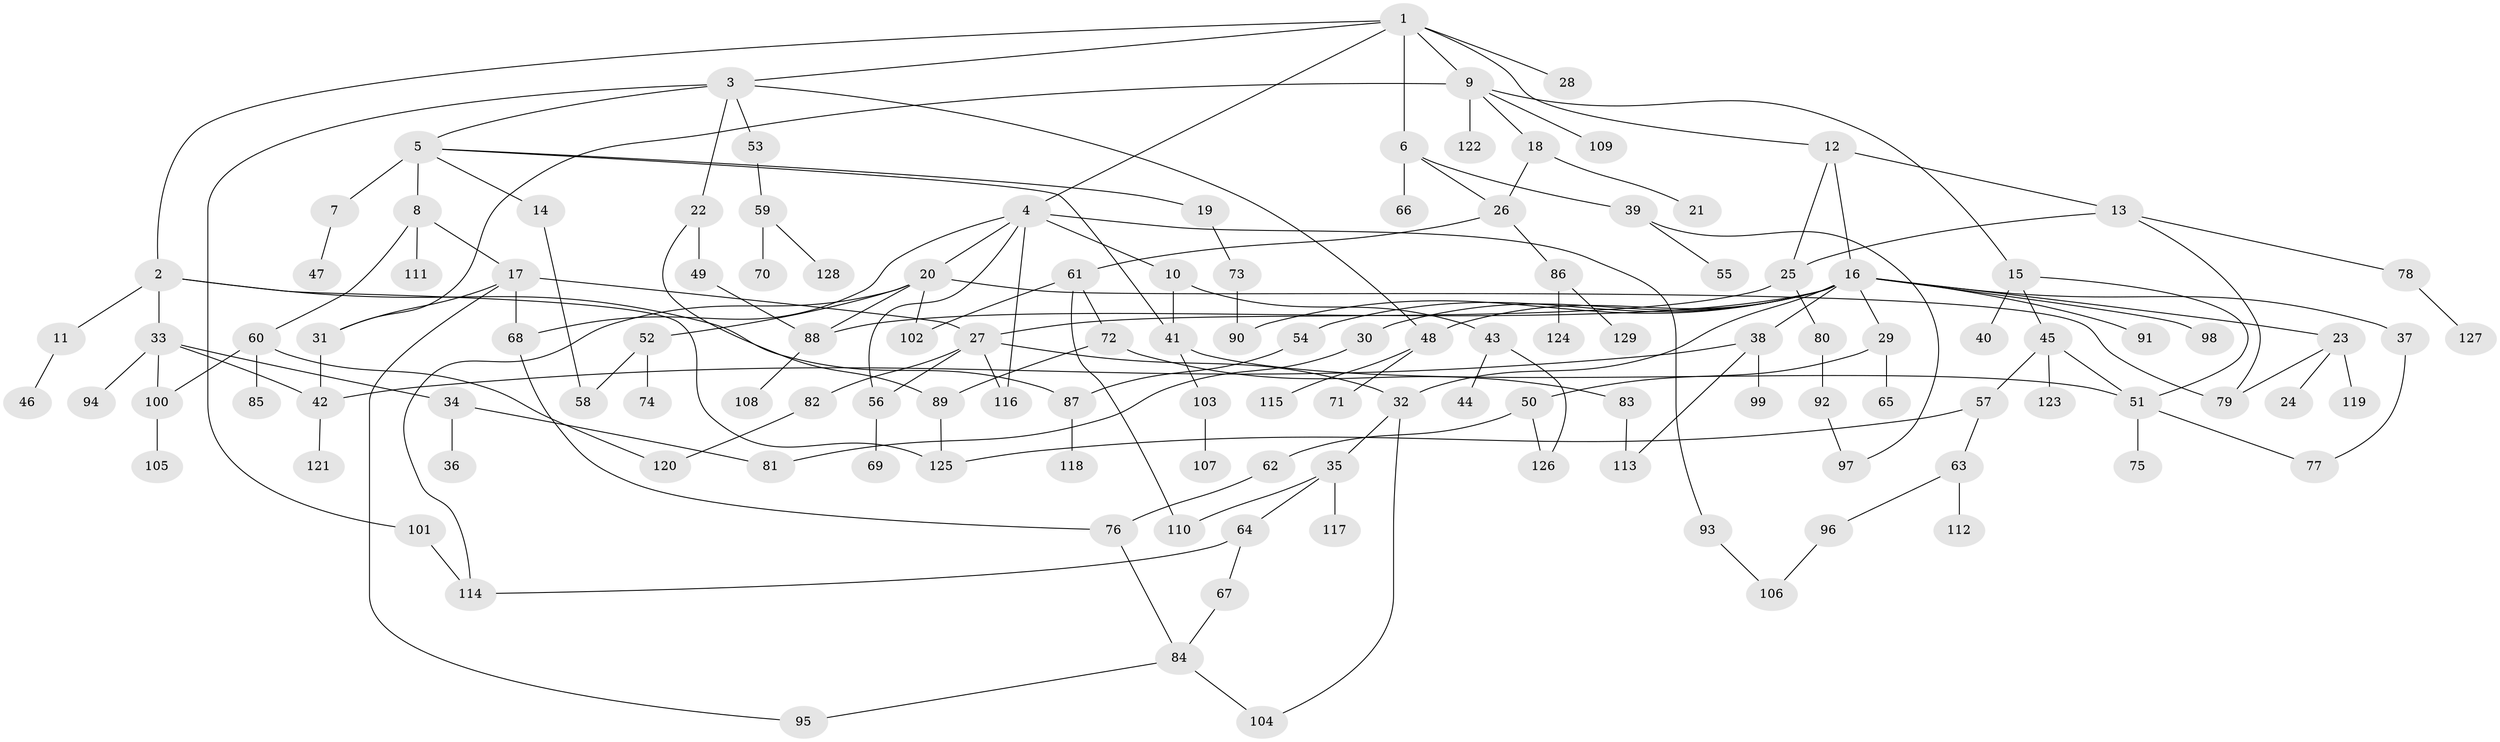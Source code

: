 // coarse degree distribution, {6: 0.0449438202247191, 8: 0.033707865168539325, 3: 0.21348314606741572, 2: 0.25842696629213485, 5: 0.02247191011235955, 4: 0.10112359550561797, 15: 0.011235955056179775, 9: 0.011235955056179775, 1: 0.29213483146067415, 7: 0.011235955056179775}
// Generated by graph-tools (version 1.1) at 2025/51/02/27/25 19:51:39]
// undirected, 129 vertices, 168 edges
graph export_dot {
graph [start="1"]
  node [color=gray90,style=filled];
  1;
  2;
  3;
  4;
  5;
  6;
  7;
  8;
  9;
  10;
  11;
  12;
  13;
  14;
  15;
  16;
  17;
  18;
  19;
  20;
  21;
  22;
  23;
  24;
  25;
  26;
  27;
  28;
  29;
  30;
  31;
  32;
  33;
  34;
  35;
  36;
  37;
  38;
  39;
  40;
  41;
  42;
  43;
  44;
  45;
  46;
  47;
  48;
  49;
  50;
  51;
  52;
  53;
  54;
  55;
  56;
  57;
  58;
  59;
  60;
  61;
  62;
  63;
  64;
  65;
  66;
  67;
  68;
  69;
  70;
  71;
  72;
  73;
  74;
  75;
  76;
  77;
  78;
  79;
  80;
  81;
  82;
  83;
  84;
  85;
  86;
  87;
  88;
  89;
  90;
  91;
  92;
  93;
  94;
  95;
  96;
  97;
  98;
  99;
  100;
  101;
  102;
  103;
  104;
  105;
  106;
  107;
  108;
  109;
  110;
  111;
  112;
  113;
  114;
  115;
  116;
  117;
  118;
  119;
  120;
  121;
  122;
  123;
  124;
  125;
  126;
  127;
  128;
  129;
  1 -- 2;
  1 -- 3;
  1 -- 4;
  1 -- 6;
  1 -- 9;
  1 -- 12;
  1 -- 28;
  2 -- 11;
  2 -- 33;
  2 -- 87;
  2 -- 125;
  3 -- 5;
  3 -- 22;
  3 -- 48;
  3 -- 53;
  3 -- 101;
  4 -- 10;
  4 -- 20;
  4 -- 56;
  4 -- 93;
  4 -- 116;
  4 -- 68;
  5 -- 7;
  5 -- 8;
  5 -- 14;
  5 -- 19;
  5 -- 41;
  6 -- 26;
  6 -- 39;
  6 -- 66;
  7 -- 47;
  8 -- 17;
  8 -- 60;
  8 -- 111;
  9 -- 15;
  9 -- 18;
  9 -- 31;
  9 -- 109;
  9 -- 122;
  10 -- 43;
  10 -- 41;
  11 -- 46;
  12 -- 13;
  12 -- 16;
  12 -- 25;
  13 -- 25;
  13 -- 78;
  13 -- 79;
  14 -- 58;
  15 -- 40;
  15 -- 45;
  15 -- 51;
  16 -- 23;
  16 -- 29;
  16 -- 30;
  16 -- 37;
  16 -- 38;
  16 -- 54;
  16 -- 91;
  16 -- 98;
  16 -- 88;
  16 -- 90;
  16 -- 32;
  16 -- 48;
  17 -- 68;
  17 -- 27;
  17 -- 95;
  17 -- 31;
  18 -- 21;
  18 -- 26;
  19 -- 73;
  20 -- 52;
  20 -- 102;
  20 -- 79;
  20 -- 114;
  20 -- 88;
  22 -- 49;
  22 -- 89;
  23 -- 24;
  23 -- 119;
  23 -- 79;
  25 -- 27;
  25 -- 80;
  26 -- 61;
  26 -- 86;
  27 -- 32;
  27 -- 82;
  27 -- 116;
  27 -- 56;
  29 -- 50;
  29 -- 65;
  30 -- 81;
  31 -- 42;
  32 -- 35;
  32 -- 104;
  33 -- 34;
  33 -- 94;
  33 -- 100;
  33 -- 42;
  34 -- 36;
  34 -- 81;
  35 -- 64;
  35 -- 117;
  35 -- 110;
  37 -- 77;
  38 -- 99;
  38 -- 42;
  38 -- 113;
  39 -- 55;
  39 -- 97;
  41 -- 103;
  41 -- 51;
  42 -- 121;
  43 -- 44;
  43 -- 126;
  45 -- 57;
  45 -- 123;
  45 -- 51;
  48 -- 71;
  48 -- 115;
  49 -- 88;
  50 -- 62;
  50 -- 126;
  51 -- 75;
  51 -- 77;
  52 -- 58;
  52 -- 74;
  53 -- 59;
  54 -- 87;
  56 -- 69;
  57 -- 63;
  57 -- 125;
  59 -- 70;
  59 -- 128;
  60 -- 85;
  60 -- 120;
  60 -- 100;
  61 -- 72;
  61 -- 110;
  61 -- 102;
  62 -- 76;
  63 -- 96;
  63 -- 112;
  64 -- 67;
  64 -- 114;
  67 -- 84;
  68 -- 76;
  72 -- 83;
  72 -- 89;
  73 -- 90;
  76 -- 84;
  78 -- 127;
  80 -- 92;
  82 -- 120;
  83 -- 113;
  84 -- 95;
  84 -- 104;
  86 -- 124;
  86 -- 129;
  87 -- 118;
  88 -- 108;
  89 -- 125;
  92 -- 97;
  93 -- 106;
  96 -- 106;
  100 -- 105;
  101 -- 114;
  103 -- 107;
}
